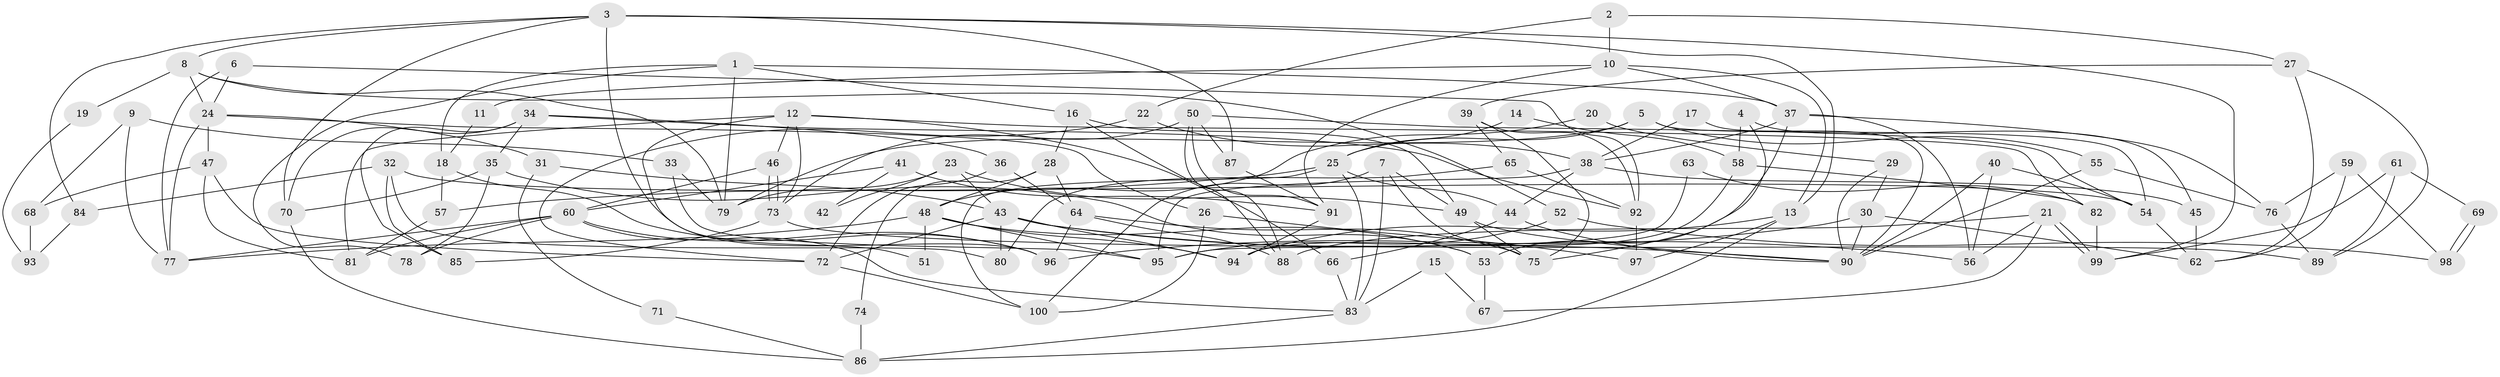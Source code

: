 // coarse degree distribution, {9: 0.12903225806451613, 11: 0.12903225806451613, 6: 0.16129032258064516, 4: 0.06451612903225806, 7: 0.0967741935483871, 5: 0.22580645161290322, 3: 0.03225806451612903, 15: 0.03225806451612903, 8: 0.03225806451612903, 10: 0.03225806451612903, 2: 0.06451612903225806}
// Generated by graph-tools (version 1.1) at 2025/51/03/04/25 22:51:18]
// undirected, 100 vertices, 200 edges
graph export_dot {
  node [color=gray90,style=filled];
  1;
  2;
  3;
  4;
  5;
  6;
  7;
  8;
  9;
  10;
  11;
  12;
  13;
  14;
  15;
  16;
  17;
  18;
  19;
  20;
  21;
  22;
  23;
  24;
  25;
  26;
  27;
  28;
  29;
  30;
  31;
  32;
  33;
  34;
  35;
  36;
  37;
  38;
  39;
  40;
  41;
  42;
  43;
  44;
  45;
  46;
  47;
  48;
  49;
  50;
  51;
  52;
  53;
  54;
  55;
  56;
  57;
  58;
  59;
  60;
  61;
  62;
  63;
  64;
  65;
  66;
  67;
  68;
  69;
  70;
  71;
  72;
  73;
  74;
  75;
  76;
  77;
  78;
  79;
  80;
  81;
  82;
  83;
  84;
  85;
  86;
  87;
  88;
  89;
  90;
  91;
  92;
  93;
  94;
  95;
  96;
  97;
  98;
  99;
  100;
  1 -- 16;
  1 -- 18;
  1 -- 37;
  1 -- 78;
  1 -- 79;
  2 -- 27;
  2 -- 22;
  2 -- 10;
  3 -- 87;
  3 -- 96;
  3 -- 8;
  3 -- 13;
  3 -- 70;
  3 -- 84;
  3 -- 99;
  4 -- 75;
  4 -- 45;
  4 -- 58;
  5 -- 79;
  5 -- 54;
  5 -- 25;
  5 -- 55;
  6 -- 77;
  6 -- 24;
  6 -- 92;
  7 -- 83;
  7 -- 49;
  7 -- 75;
  7 -- 100;
  8 -- 79;
  8 -- 19;
  8 -- 24;
  8 -- 52;
  9 -- 33;
  9 -- 77;
  9 -- 68;
  10 -- 37;
  10 -- 11;
  10 -- 13;
  10 -- 91;
  11 -- 18;
  12 -- 82;
  12 -- 73;
  12 -- 46;
  12 -- 51;
  12 -- 66;
  12 -- 81;
  13 -- 86;
  13 -- 94;
  13 -- 97;
  14 -- 58;
  14 -- 25;
  15 -- 67;
  15 -- 83;
  16 -- 49;
  16 -- 88;
  16 -- 28;
  17 -- 38;
  17 -- 90;
  18 -- 96;
  18 -- 57;
  19 -- 93;
  20 -- 29;
  20 -- 48;
  21 -- 88;
  21 -- 99;
  21 -- 99;
  21 -- 56;
  21 -- 67;
  22 -- 38;
  22 -- 72;
  23 -- 49;
  23 -- 43;
  23 -- 42;
  23 -- 79;
  24 -- 77;
  24 -- 26;
  24 -- 31;
  24 -- 47;
  25 -- 100;
  25 -- 44;
  25 -- 57;
  25 -- 83;
  26 -- 100;
  26 -- 97;
  27 -- 89;
  27 -- 39;
  27 -- 62;
  28 -- 48;
  28 -- 64;
  28 -- 74;
  29 -- 30;
  29 -- 90;
  30 -- 96;
  30 -- 62;
  30 -- 90;
  31 -- 43;
  31 -- 71;
  32 -- 80;
  32 -- 85;
  32 -- 54;
  32 -- 84;
  33 -- 95;
  33 -- 79;
  34 -- 92;
  34 -- 70;
  34 -- 35;
  34 -- 36;
  34 -- 85;
  35 -- 78;
  35 -- 53;
  35 -- 70;
  36 -- 72;
  36 -- 64;
  37 -- 53;
  37 -- 38;
  37 -- 56;
  37 -- 76;
  38 -- 44;
  38 -- 45;
  38 -- 95;
  39 -- 75;
  39 -- 92;
  39 -- 65;
  40 -- 56;
  40 -- 90;
  40 -- 54;
  41 -- 91;
  41 -- 60;
  41 -- 42;
  43 -- 90;
  43 -- 56;
  43 -- 72;
  43 -- 80;
  43 -- 94;
  44 -- 66;
  44 -- 90;
  45 -- 62;
  46 -- 73;
  46 -- 73;
  46 -- 60;
  47 -- 81;
  47 -- 68;
  47 -- 72;
  48 -- 95;
  48 -- 94;
  48 -- 51;
  48 -- 53;
  48 -- 77;
  49 -- 90;
  49 -- 75;
  50 -- 54;
  50 -- 91;
  50 -- 73;
  50 -- 87;
  50 -- 88;
  52 -- 98;
  52 -- 95;
  53 -- 67;
  54 -- 62;
  55 -- 90;
  55 -- 76;
  57 -- 81;
  58 -- 94;
  58 -- 82;
  59 -- 76;
  59 -- 62;
  59 -- 98;
  60 -- 83;
  60 -- 77;
  60 -- 78;
  60 -- 81;
  60 -- 96;
  61 -- 89;
  61 -- 99;
  61 -- 69;
  63 -- 82;
  63 -- 95;
  64 -- 75;
  64 -- 88;
  64 -- 96;
  65 -- 92;
  65 -- 80;
  66 -- 83;
  68 -- 93;
  69 -- 98;
  69 -- 98;
  70 -- 86;
  71 -- 86;
  72 -- 100;
  73 -- 85;
  73 -- 89;
  74 -- 86;
  76 -- 89;
  82 -- 99;
  83 -- 86;
  84 -- 93;
  87 -- 91;
  91 -- 94;
  92 -- 97;
}
